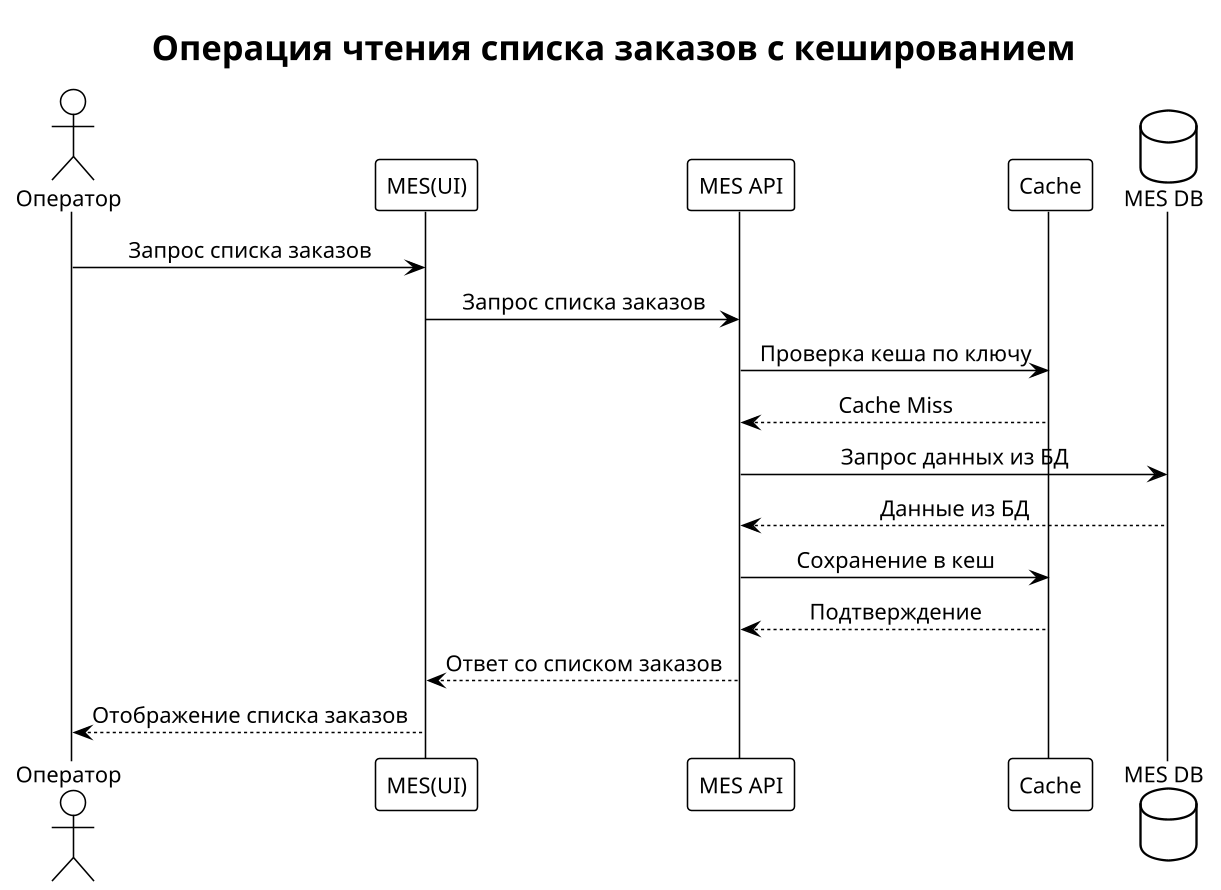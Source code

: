 @startuml Операция чтения списка заказов с кешированием
!theme plain
skinparam dpi 150
skinparam DefaultFontSize 14
skinparam ArrowColor black
skinparam SequenceMessageAlign center
skinparam SequenceGroupBackgroundColor #f0f0f0

title Операция чтения списка заказов с кешированием

actor "Оператор" as Operator
participant "MES(UI)" as UI
participant "MES API" as API
participant "Cache" as Cache
database "MES DB" as DB

Operator -> UI: Запрос списка заказов
UI -> API: Запрос списка заказов
API -> Cache: Проверка кеша по ключу
Cache --> API: Cache Miss
API -> DB: Запрос данных из БД
DB --> API: Данные из БД
API -> Cache: Сохранение в кеш
Cache --> API: Подтверждение
API --> UI: Ответ со списком заказов
UI --> Operator: Отображение списка заказов

@enduml
